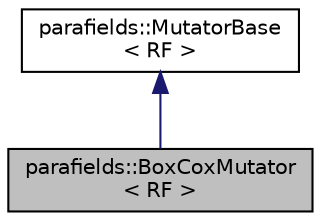 digraph "parafields::BoxCoxMutator&lt; RF &gt;"
{
 // LATEX_PDF_SIZE
  edge [fontname="Helvetica",fontsize="10",labelfontname="Helvetica",labelfontsize="10"];
  node [fontname="Helvetica",fontsize="10",shape=record];
  Node1 [label="parafields::BoxCoxMutator\l\< RF \>",height=0.2,width=0.4,color="black", fillcolor="grey75", style="filled", fontcolor="black",tooltip="Applies the Box-Cox transformation to the data values."];
  Node2 -> Node1 [dir="back",color="midnightblue",fontsize="10",style="solid",fontname="Helvetica"];
  Node2 [label="parafields::MutatorBase\l\< RF \>",height=0.2,width=0.4,color="black", fillcolor="white", style="filled",URL="$a01030.html",tooltip="Abstract base class for value transformations."];
}
